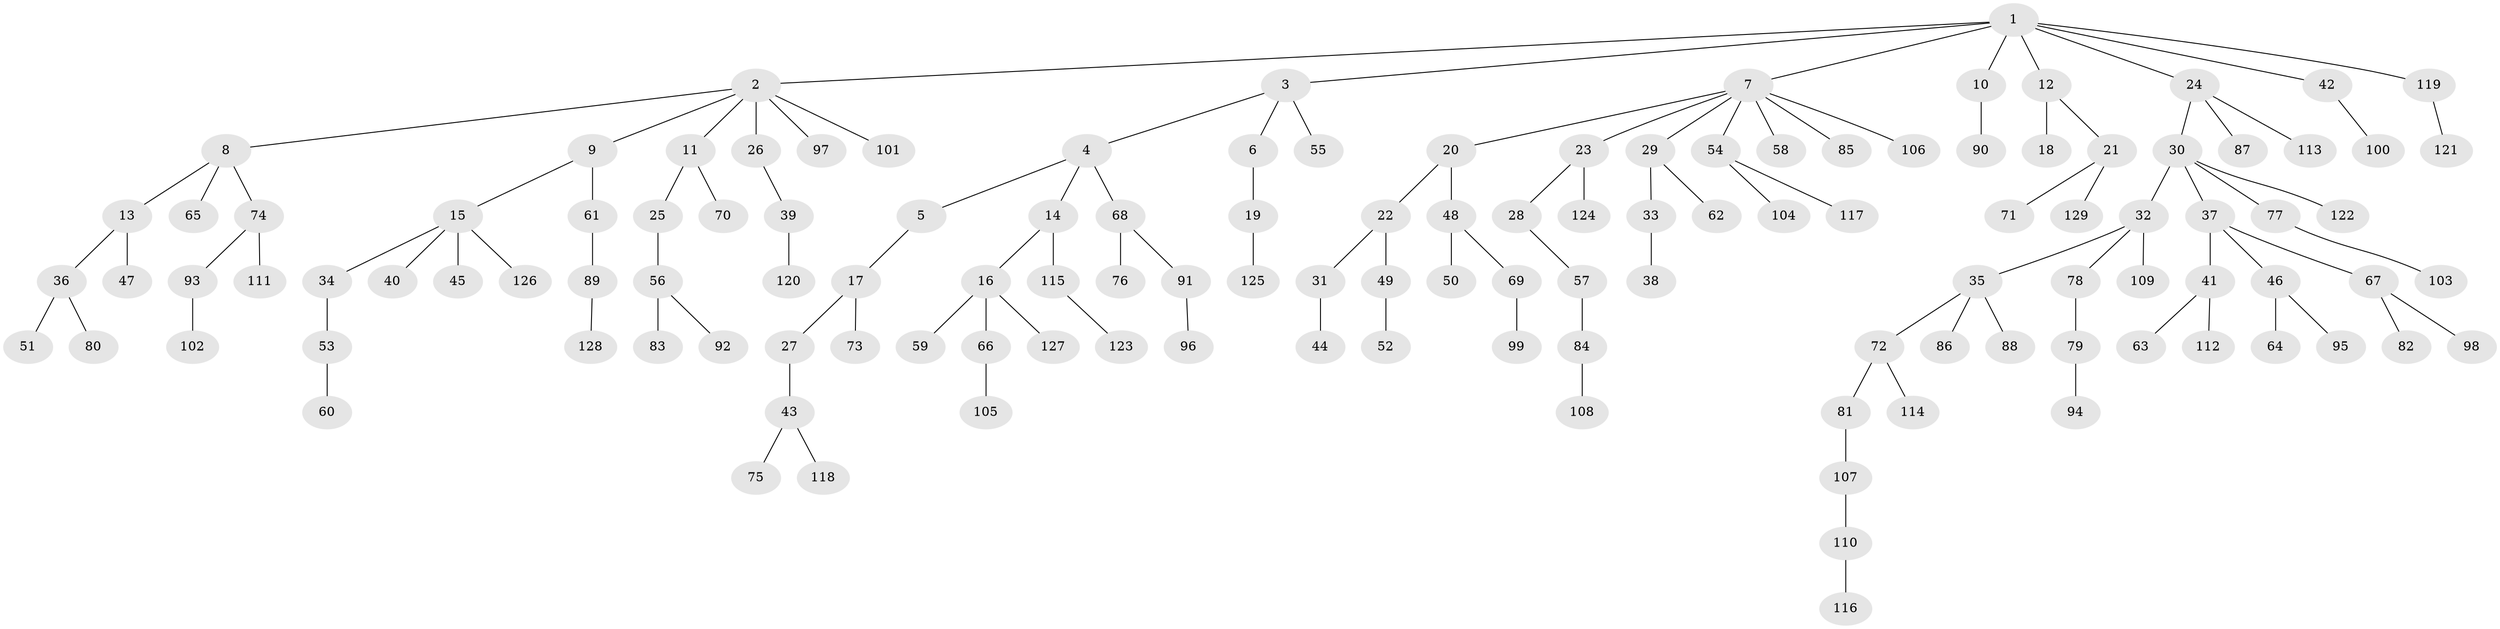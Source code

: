 // Generated by graph-tools (version 1.1) at 2025/53/03/09/25 04:53:34]
// undirected, 129 vertices, 128 edges
graph export_dot {
graph [start="1"]
  node [color=gray90,style=filled];
  1;
  2;
  3;
  4;
  5;
  6;
  7;
  8;
  9;
  10;
  11;
  12;
  13;
  14;
  15;
  16;
  17;
  18;
  19;
  20;
  21;
  22;
  23;
  24;
  25;
  26;
  27;
  28;
  29;
  30;
  31;
  32;
  33;
  34;
  35;
  36;
  37;
  38;
  39;
  40;
  41;
  42;
  43;
  44;
  45;
  46;
  47;
  48;
  49;
  50;
  51;
  52;
  53;
  54;
  55;
  56;
  57;
  58;
  59;
  60;
  61;
  62;
  63;
  64;
  65;
  66;
  67;
  68;
  69;
  70;
  71;
  72;
  73;
  74;
  75;
  76;
  77;
  78;
  79;
  80;
  81;
  82;
  83;
  84;
  85;
  86;
  87;
  88;
  89;
  90;
  91;
  92;
  93;
  94;
  95;
  96;
  97;
  98;
  99;
  100;
  101;
  102;
  103;
  104;
  105;
  106;
  107;
  108;
  109;
  110;
  111;
  112;
  113;
  114;
  115;
  116;
  117;
  118;
  119;
  120;
  121;
  122;
  123;
  124;
  125;
  126;
  127;
  128;
  129;
  1 -- 2;
  1 -- 3;
  1 -- 7;
  1 -- 10;
  1 -- 12;
  1 -- 24;
  1 -- 42;
  1 -- 119;
  2 -- 8;
  2 -- 9;
  2 -- 11;
  2 -- 26;
  2 -- 97;
  2 -- 101;
  3 -- 4;
  3 -- 6;
  3 -- 55;
  4 -- 5;
  4 -- 14;
  4 -- 68;
  5 -- 17;
  6 -- 19;
  7 -- 20;
  7 -- 23;
  7 -- 29;
  7 -- 54;
  7 -- 58;
  7 -- 85;
  7 -- 106;
  8 -- 13;
  8 -- 65;
  8 -- 74;
  9 -- 15;
  9 -- 61;
  10 -- 90;
  11 -- 25;
  11 -- 70;
  12 -- 18;
  12 -- 21;
  13 -- 36;
  13 -- 47;
  14 -- 16;
  14 -- 115;
  15 -- 34;
  15 -- 40;
  15 -- 45;
  15 -- 126;
  16 -- 59;
  16 -- 66;
  16 -- 127;
  17 -- 27;
  17 -- 73;
  19 -- 125;
  20 -- 22;
  20 -- 48;
  21 -- 71;
  21 -- 129;
  22 -- 31;
  22 -- 49;
  23 -- 28;
  23 -- 124;
  24 -- 30;
  24 -- 87;
  24 -- 113;
  25 -- 56;
  26 -- 39;
  27 -- 43;
  28 -- 57;
  29 -- 33;
  29 -- 62;
  30 -- 32;
  30 -- 37;
  30 -- 77;
  30 -- 122;
  31 -- 44;
  32 -- 35;
  32 -- 78;
  32 -- 109;
  33 -- 38;
  34 -- 53;
  35 -- 72;
  35 -- 86;
  35 -- 88;
  36 -- 51;
  36 -- 80;
  37 -- 41;
  37 -- 46;
  37 -- 67;
  39 -- 120;
  41 -- 63;
  41 -- 112;
  42 -- 100;
  43 -- 75;
  43 -- 118;
  46 -- 64;
  46 -- 95;
  48 -- 50;
  48 -- 69;
  49 -- 52;
  53 -- 60;
  54 -- 104;
  54 -- 117;
  56 -- 83;
  56 -- 92;
  57 -- 84;
  61 -- 89;
  66 -- 105;
  67 -- 82;
  67 -- 98;
  68 -- 76;
  68 -- 91;
  69 -- 99;
  72 -- 81;
  72 -- 114;
  74 -- 93;
  74 -- 111;
  77 -- 103;
  78 -- 79;
  79 -- 94;
  81 -- 107;
  84 -- 108;
  89 -- 128;
  91 -- 96;
  93 -- 102;
  107 -- 110;
  110 -- 116;
  115 -- 123;
  119 -- 121;
}
